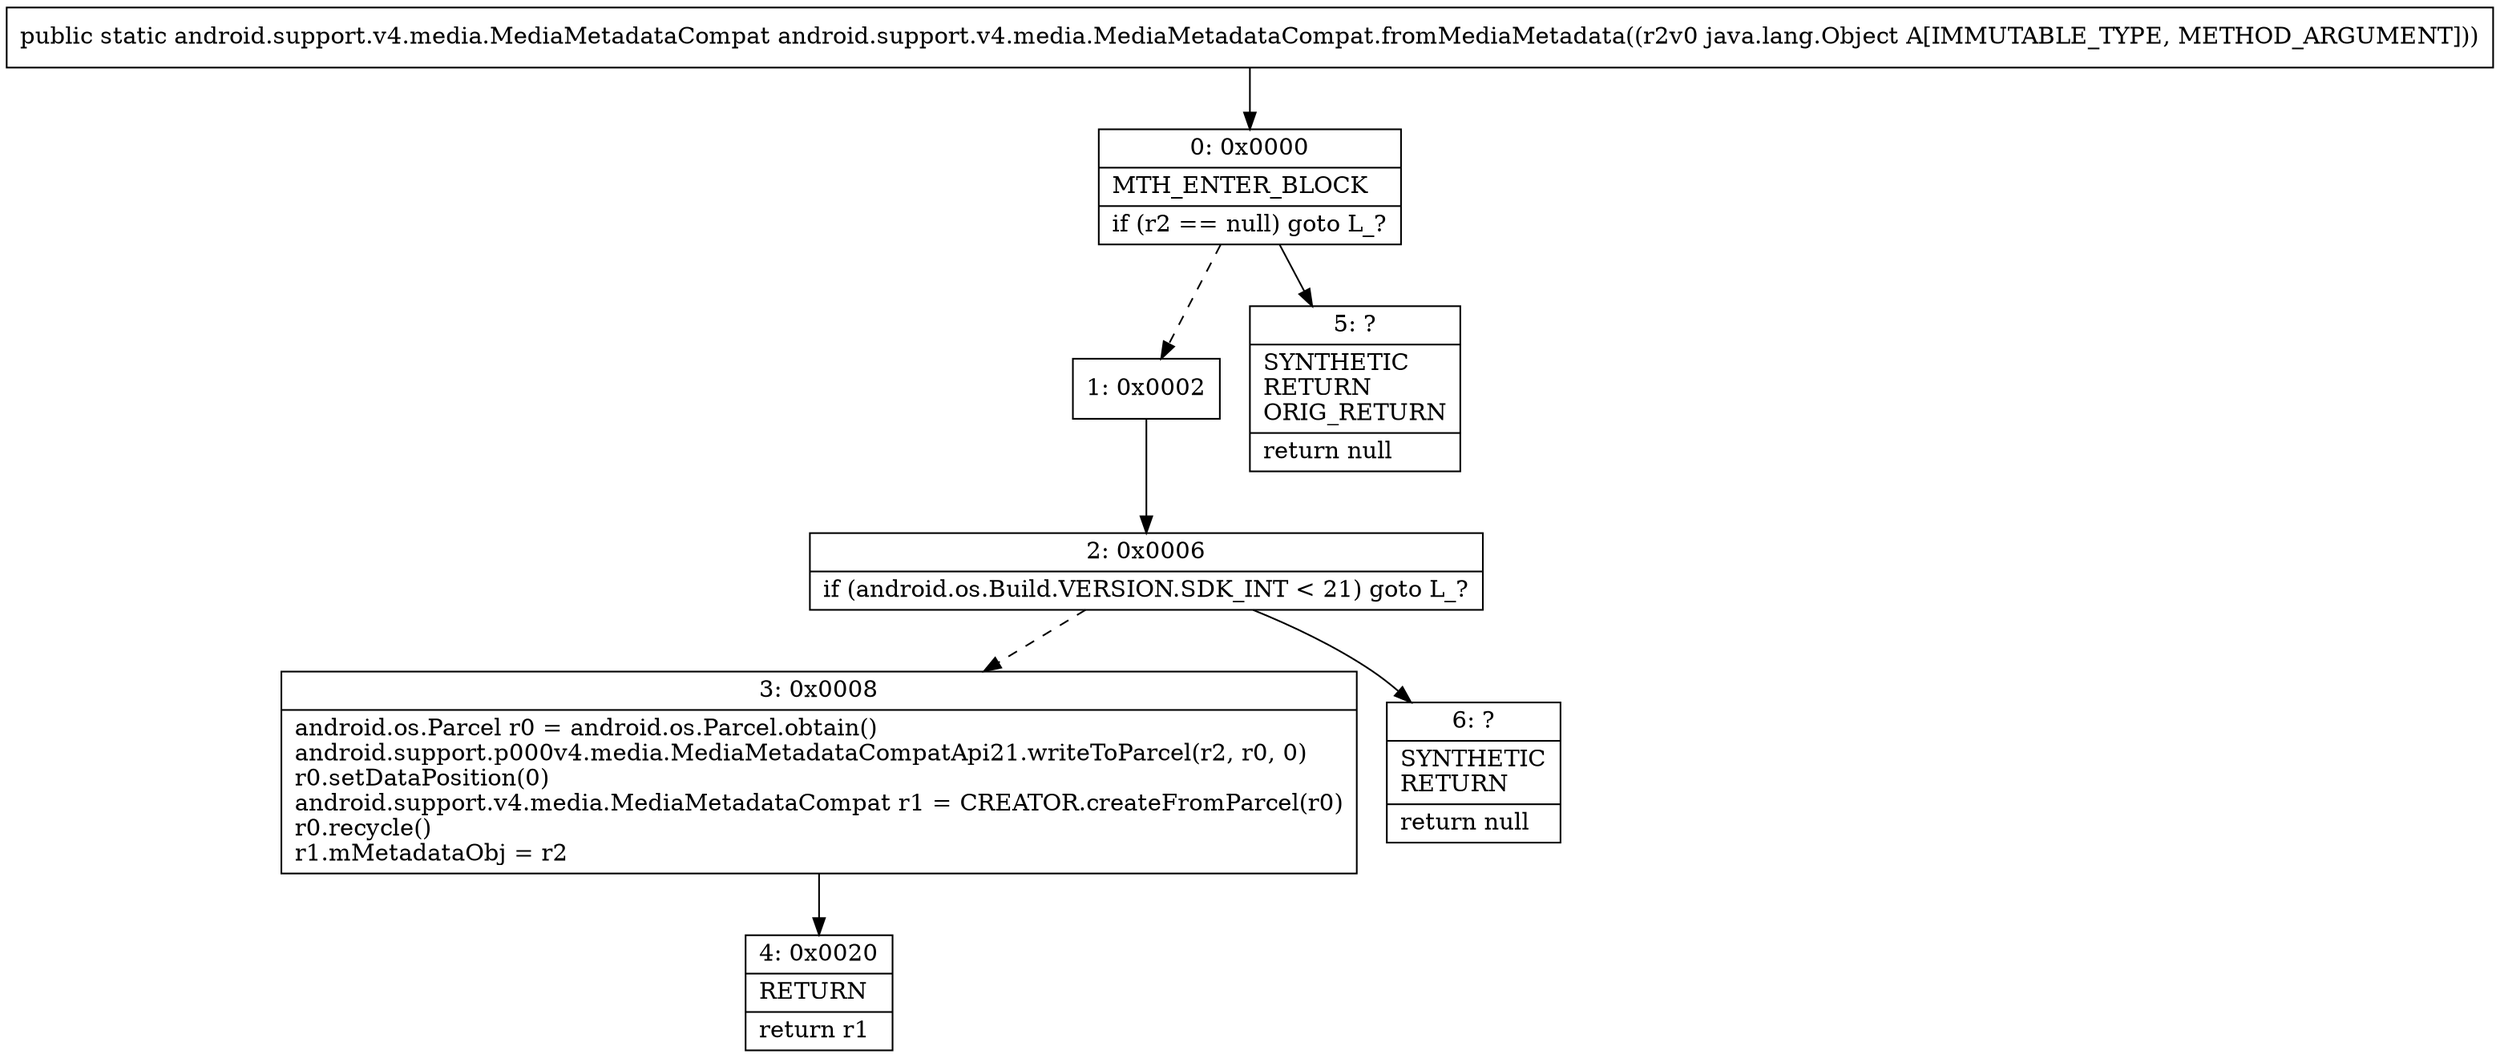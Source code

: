 digraph "CFG forandroid.support.v4.media.MediaMetadataCompat.fromMediaMetadata(Ljava\/lang\/Object;)Landroid\/support\/v4\/media\/MediaMetadataCompat;" {
Node_0 [shape=record,label="{0\:\ 0x0000|MTH_ENTER_BLOCK\l|if (r2 == null) goto L_?\l}"];
Node_1 [shape=record,label="{1\:\ 0x0002}"];
Node_2 [shape=record,label="{2\:\ 0x0006|if (android.os.Build.VERSION.SDK_INT \< 21) goto L_?\l}"];
Node_3 [shape=record,label="{3\:\ 0x0008|android.os.Parcel r0 = android.os.Parcel.obtain()\landroid.support.p000v4.media.MediaMetadataCompatApi21.writeToParcel(r2, r0, 0)\lr0.setDataPosition(0)\landroid.support.v4.media.MediaMetadataCompat r1 = CREATOR.createFromParcel(r0)\lr0.recycle()\lr1.mMetadataObj = r2\l}"];
Node_4 [shape=record,label="{4\:\ 0x0020|RETURN\l|return r1\l}"];
Node_5 [shape=record,label="{5\:\ ?|SYNTHETIC\lRETURN\lORIG_RETURN\l|return null\l}"];
Node_6 [shape=record,label="{6\:\ ?|SYNTHETIC\lRETURN\l|return null\l}"];
MethodNode[shape=record,label="{public static android.support.v4.media.MediaMetadataCompat android.support.v4.media.MediaMetadataCompat.fromMediaMetadata((r2v0 java.lang.Object A[IMMUTABLE_TYPE, METHOD_ARGUMENT])) }"];
MethodNode -> Node_0;
Node_0 -> Node_1[style=dashed];
Node_0 -> Node_5;
Node_1 -> Node_2;
Node_2 -> Node_3[style=dashed];
Node_2 -> Node_6;
Node_3 -> Node_4;
}

